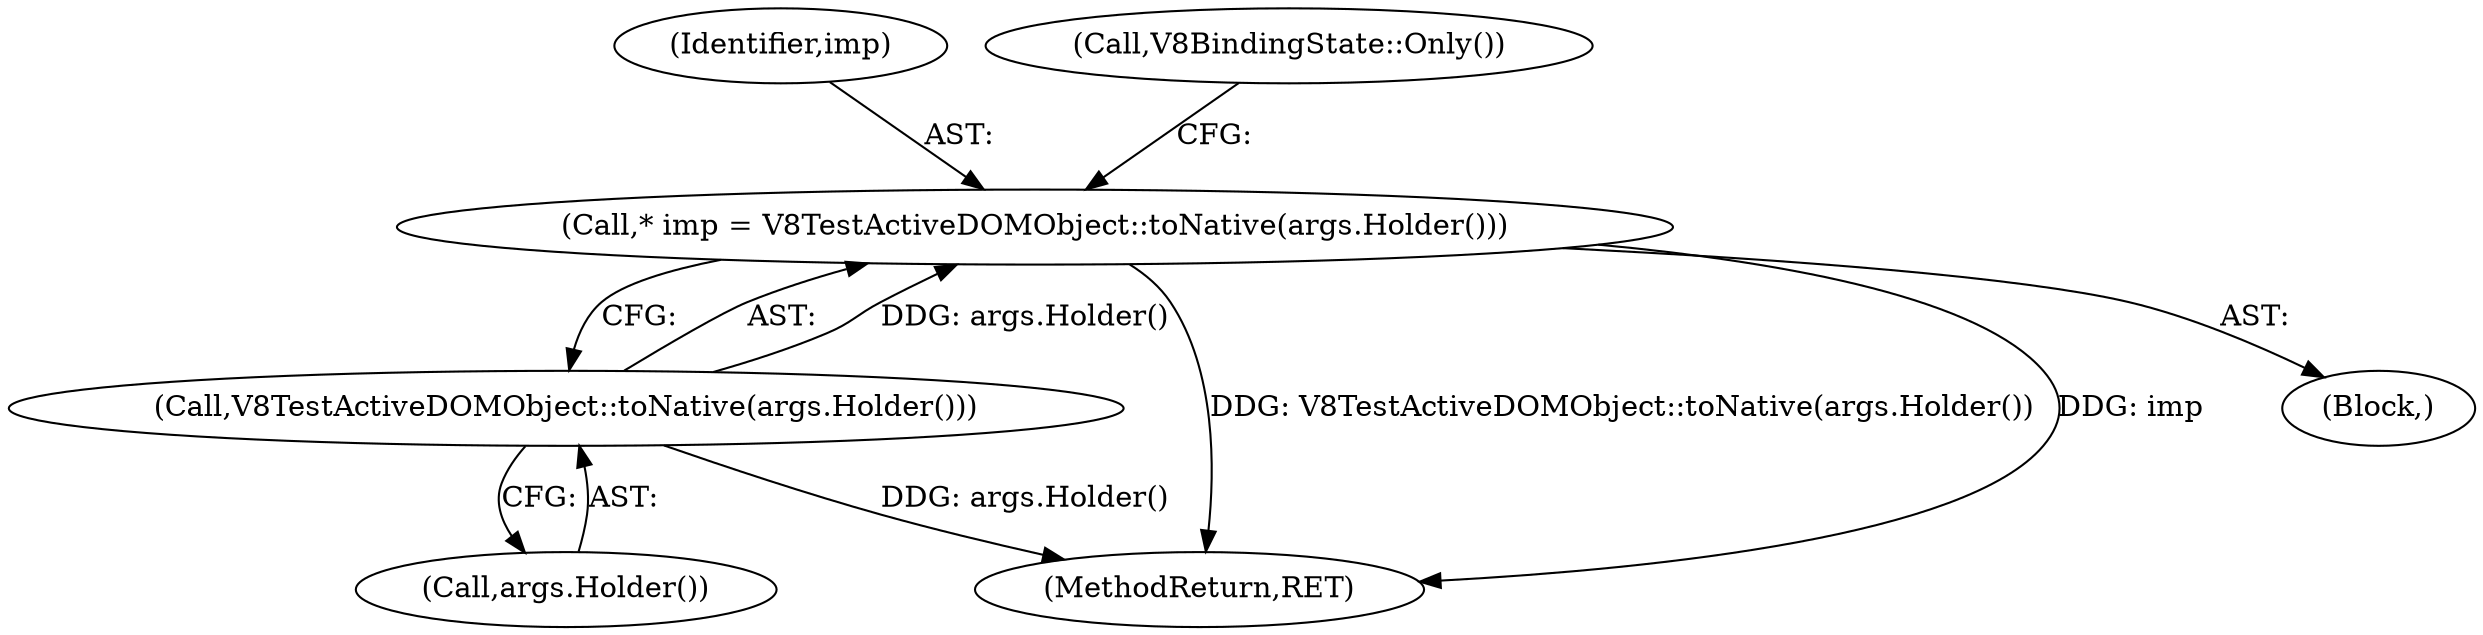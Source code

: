digraph "0_Chrome_e9372a1bfd3588a80fcf49aa07321f0971dd6091_0@pointer" {
"1000112" [label="(Call,* imp = V8TestActiveDOMObject::toNative(args.Holder()))"];
"1000114" [label="(Call,V8TestActiveDOMObject::toNative(args.Holder()))"];
"1000115" [label="(Call,args.Holder())"];
"1000124" [label="(MethodReturn,RET)"];
"1000114" [label="(Call,V8TestActiveDOMObject::toNative(args.Holder()))"];
"1000112" [label="(Call,* imp = V8TestActiveDOMObject::toNative(args.Holder()))"];
"1000113" [label="(Identifier,imp)"];
"1000119" [label="(Call,V8BindingState::Only())"];
"1000102" [label="(Block,)"];
"1000112" -> "1000102"  [label="AST: "];
"1000112" -> "1000114"  [label="CFG: "];
"1000113" -> "1000112"  [label="AST: "];
"1000114" -> "1000112"  [label="AST: "];
"1000119" -> "1000112"  [label="CFG: "];
"1000112" -> "1000124"  [label="DDG: V8TestActiveDOMObject::toNative(args.Holder())"];
"1000112" -> "1000124"  [label="DDG: imp"];
"1000114" -> "1000112"  [label="DDG: args.Holder()"];
"1000114" -> "1000115"  [label="CFG: "];
"1000115" -> "1000114"  [label="AST: "];
"1000114" -> "1000124"  [label="DDG: args.Holder()"];
}
